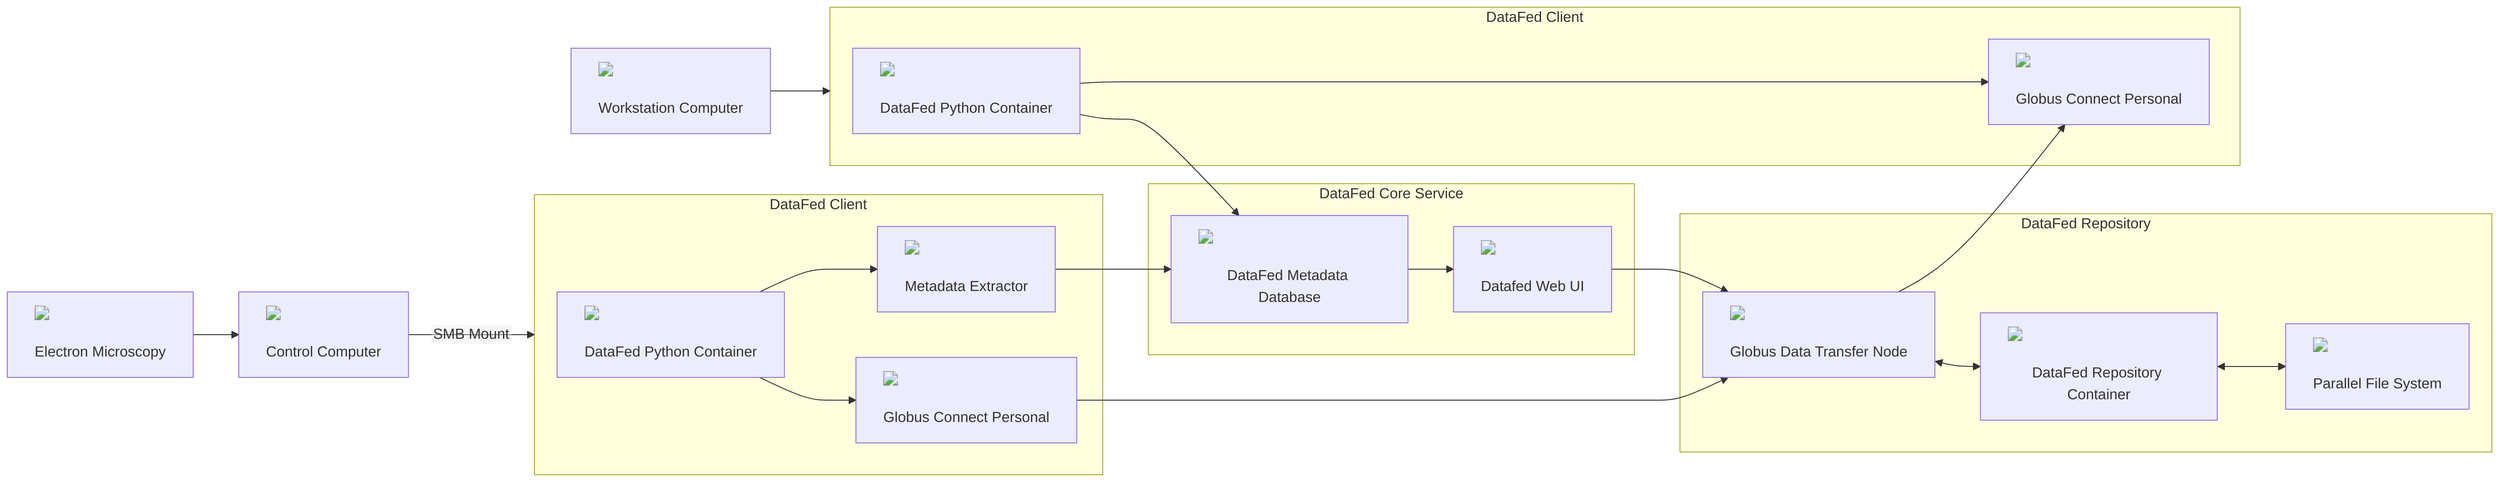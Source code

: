 %%{init: {
  'theme': 'default',
  'flowchart': { 'htmlLabels': false, 'useMaxWidth': false },
  'scale': 2
}}%%
graph LR

ElectronMicroscopy["<div style='text-align:center'><img src='https://raw.githubusercontent.com/jagar2/SSMC-CI-Madison-5-20-2025/refs/heads/main/public/icon/Electron_microscope-01.png' width='100'/><br/>Electron Microscopy</div>"]
ControlComputer["<div style='text-align:center'><img src='https://raw.githubusercontent.com/jagar2/SSMC-CI-Madison-5-20-2025/refs/heads/main/public/icon/desktop.png' width='100'/><br/>Control Computer</div>"]
WorkstationComputer["<div style='text-align:center'><img src='https://raw.githubusercontent.com/jagar2/SSMC-CI-Madison-5-20-2025/refs/heads/main/public/icon/desktop.png' width='100'/><br/>Workstation Computer</div>"]


ElectronMicroscopy --> ControlComputer
ControlComputer --> |SMB Mount| DataFedClient
subgraph DataFedClient["DataFed Client"]
    DataFedContainer["<div style='text-align:center'><img src='https://raw.githubusercontent.com/jagar2/SSMC-CI-Madison-5-20-2025/refs/heads/main/public/icon/python.png' width='100'/><br/>DataFed Python Container</div>"]
    MetadataExtractor[<div style='text-align:center'><img src='https://raw.githubusercontent.com/jagar2/SSMC-CI-Madison-5-20-2025/refs/heads/main/public/icon/github.svg' width='100'/><br/>Metadata Extractor</div>]
    GlobusConnectPersonal[<div style='text-align:center'><img src='https://raw.githubusercontent.com/jagar2/SSMC-CI-Madison-5-20-2025/refs/heads/main/public/icon/globus.png' width='100'/><br/>Globus Connect Personal</div>]
    DataFedContainer --> MetadataExtractor
    DataFedContainer --> GlobusConnectPersonal
end

subgraph DataFedCoreService["DataFed Core Service"]
    DataFedMetadataDatabase[<div style='text-align:center'><img src='https://raw.githubusercontent.com/jagar2/SSMC-CI-Madison-5-20-2025/refs/heads/main/public/icon/database.svg' width='100'/><br/>DataFed Metadata Database</div>]
    DatafedWebUI[<div style='text-align:center'><img src='https://raw.githubusercontent.com/jagar2/SSMC-CI-Madison-5-20-2025/refs/heads/main/public/icon/webpage.svg' width='100'/><br/>Datafed Web UI</div>]
    DataFedMetadataDatabase --> DatafedWebUI
end

MetadataExtractor --> DataFedMetadataDatabase

GlobusConnectPersonal --> GlobusDataTransferNode

subgraph DataFedRepository["DataFed Repository"]
    GlobusDataTransferNode[<div style='text-align:center'><img src='https://raw.githubusercontent.com/jagar2/SSMC-CI-Madison-5-20-2025/refs/heads/main/public/icon/globus.png' width='100'/><br/>Globus Data Transfer Node</div>]
    DataFedRepositoryContainer[<div style='text-align:center'><img src='https://raw.githubusercontent.com/jagar2/SSMC-CI-Madison-5-20-2025/refs/heads/main/public/icon/docker.svg' width='100'/><br/>DataFed Repository Container</div>]
    ParallelFileSystem[<div style='text-align:center'><img src='https://raw.githubusercontent.com/jagar2/SSMC-CI-Madison-5-20-2025/refs/heads/main/public/icon/pfs.svg' width='100'/><br/>Parallel File System</div>]
    GlobusDataTransferNode <--> DataFedRepositoryContainer
    DataFedRepositoryContainer <--> ParallelFileSystem
end

subgraph DataFedClient2["DataFed Client"]
    DataFedContainer2[<div style='text-align:center'><img src='https://raw.githubusercontent.com/jagar2/SSMC-CI-Madison-5-20-2025/refs/heads/main/public/icon/docker.svg' width='100'/><br/>DataFed Python Container</div>]
    DataFedContainer2 --> DataFedMetadataDatabase
    GlobusConnectPersonal2[<div style='text-align:center'><img src='https://raw.githubusercontent.com/jagar2/SSMC-CI-Madison-5-20-2025/refs/heads/main/public/icon/globus.png' width='100'/><br/>Globus Connect Personal</div>]
    DataFedContainer2 --> GlobusConnectPersonal2
    GlobusDataTransferNode --> GlobusConnectPersonal2
    DatafedWebUI --> GlobusDataTransferNode
end

WorkstationComputer --> DataFedClient2